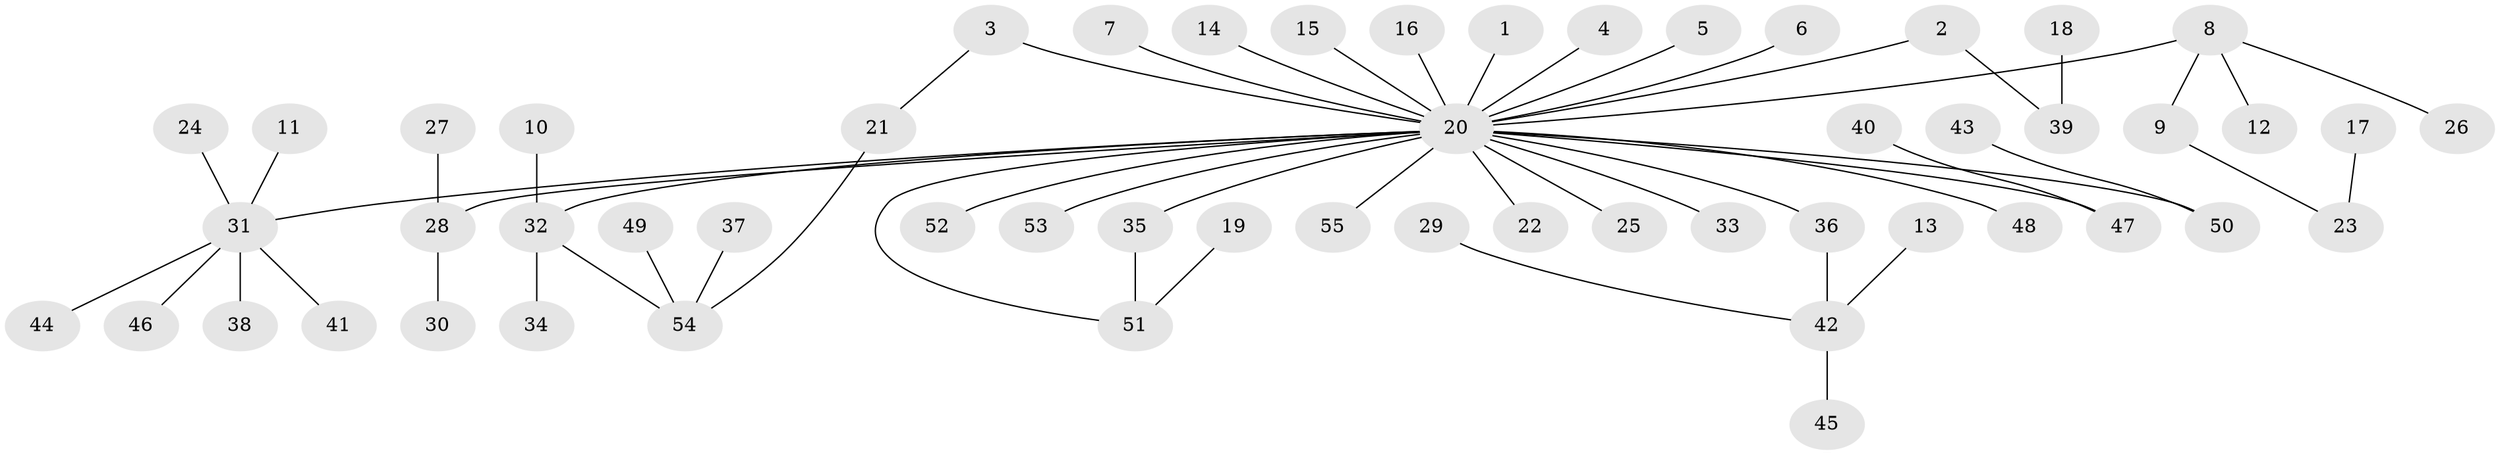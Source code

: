 // original degree distribution, {30: 0.00909090909090909, 6: 0.02727272727272727, 1: 0.5727272727272728, 3: 0.08181818181818182, 2: 0.22727272727272727, 4: 0.045454545454545456, 5: 0.03636363636363636}
// Generated by graph-tools (version 1.1) at 2025/49/03/09/25 03:49:46]
// undirected, 55 vertices, 56 edges
graph export_dot {
graph [start="1"]
  node [color=gray90,style=filled];
  1;
  2;
  3;
  4;
  5;
  6;
  7;
  8;
  9;
  10;
  11;
  12;
  13;
  14;
  15;
  16;
  17;
  18;
  19;
  20;
  21;
  22;
  23;
  24;
  25;
  26;
  27;
  28;
  29;
  30;
  31;
  32;
  33;
  34;
  35;
  36;
  37;
  38;
  39;
  40;
  41;
  42;
  43;
  44;
  45;
  46;
  47;
  48;
  49;
  50;
  51;
  52;
  53;
  54;
  55;
  1 -- 20 [weight=1.0];
  2 -- 20 [weight=1.0];
  2 -- 39 [weight=1.0];
  3 -- 20 [weight=1.0];
  3 -- 21 [weight=1.0];
  4 -- 20 [weight=1.0];
  5 -- 20 [weight=1.0];
  6 -- 20 [weight=1.0];
  7 -- 20 [weight=1.0];
  8 -- 9 [weight=1.0];
  8 -- 12 [weight=1.0];
  8 -- 20 [weight=1.0];
  8 -- 26 [weight=1.0];
  9 -- 23 [weight=1.0];
  10 -- 32 [weight=1.0];
  11 -- 31 [weight=1.0];
  13 -- 42 [weight=1.0];
  14 -- 20 [weight=1.0];
  15 -- 20 [weight=1.0];
  16 -- 20 [weight=1.0];
  17 -- 23 [weight=1.0];
  18 -- 39 [weight=1.0];
  19 -- 51 [weight=1.0];
  20 -- 22 [weight=1.0];
  20 -- 25 [weight=1.0];
  20 -- 28 [weight=1.0];
  20 -- 31 [weight=1.0];
  20 -- 32 [weight=2.0];
  20 -- 33 [weight=1.0];
  20 -- 35 [weight=1.0];
  20 -- 36 [weight=1.0];
  20 -- 47 [weight=2.0];
  20 -- 48 [weight=1.0];
  20 -- 50 [weight=1.0];
  20 -- 51 [weight=1.0];
  20 -- 52 [weight=1.0];
  20 -- 53 [weight=1.0];
  20 -- 55 [weight=1.0];
  21 -- 54 [weight=1.0];
  24 -- 31 [weight=1.0];
  27 -- 28 [weight=1.0];
  28 -- 30 [weight=1.0];
  29 -- 42 [weight=1.0];
  31 -- 38 [weight=1.0];
  31 -- 41 [weight=1.0];
  31 -- 44 [weight=1.0];
  31 -- 46 [weight=1.0];
  32 -- 34 [weight=1.0];
  32 -- 54 [weight=1.0];
  35 -- 51 [weight=1.0];
  36 -- 42 [weight=1.0];
  37 -- 54 [weight=1.0];
  40 -- 47 [weight=1.0];
  42 -- 45 [weight=1.0];
  43 -- 50 [weight=1.0];
  49 -- 54 [weight=1.0];
}
